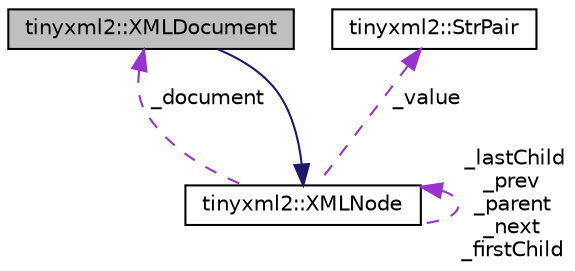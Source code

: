 digraph "tinyxml2::XMLDocument"
{
  edge [fontname="Helvetica",fontsize="10",labelfontname="Helvetica",labelfontsize="10"];
  node [fontname="Helvetica",fontsize="10",shape=record];
  Node2 [label="tinyxml2::XMLDocument",height=0.2,width=0.4,color="black", fillcolor="grey75", style="filled", fontcolor="black"];
  Node3 -> Node2 [dir="back",color="midnightblue",fontsize="10",style="solid",fontname="Helvetica"];
  Node3 [label="tinyxml2::XMLNode",height=0.2,width=0.4,color="black", fillcolor="white", style="filled",URL="$classtinyxml2_1_1_x_m_l_node.html"];
  Node2 -> Node3 [dir="back",color="darkorchid3",fontsize="10",style="dashed",label=" _document" ,fontname="Helvetica"];
  Node4 -> Node3 [dir="back",color="darkorchid3",fontsize="10",style="dashed",label=" _value" ,fontname="Helvetica"];
  Node4 [label="tinyxml2::StrPair",height=0.2,width=0.4,color="black", fillcolor="white", style="filled",URL="$classtinyxml2_1_1_str_pair.html"];
  Node3 -> Node3 [dir="back",color="darkorchid3",fontsize="10",style="dashed",label=" _lastChild\n_prev\n_parent\n_next\n_firstChild" ,fontname="Helvetica"];
}
